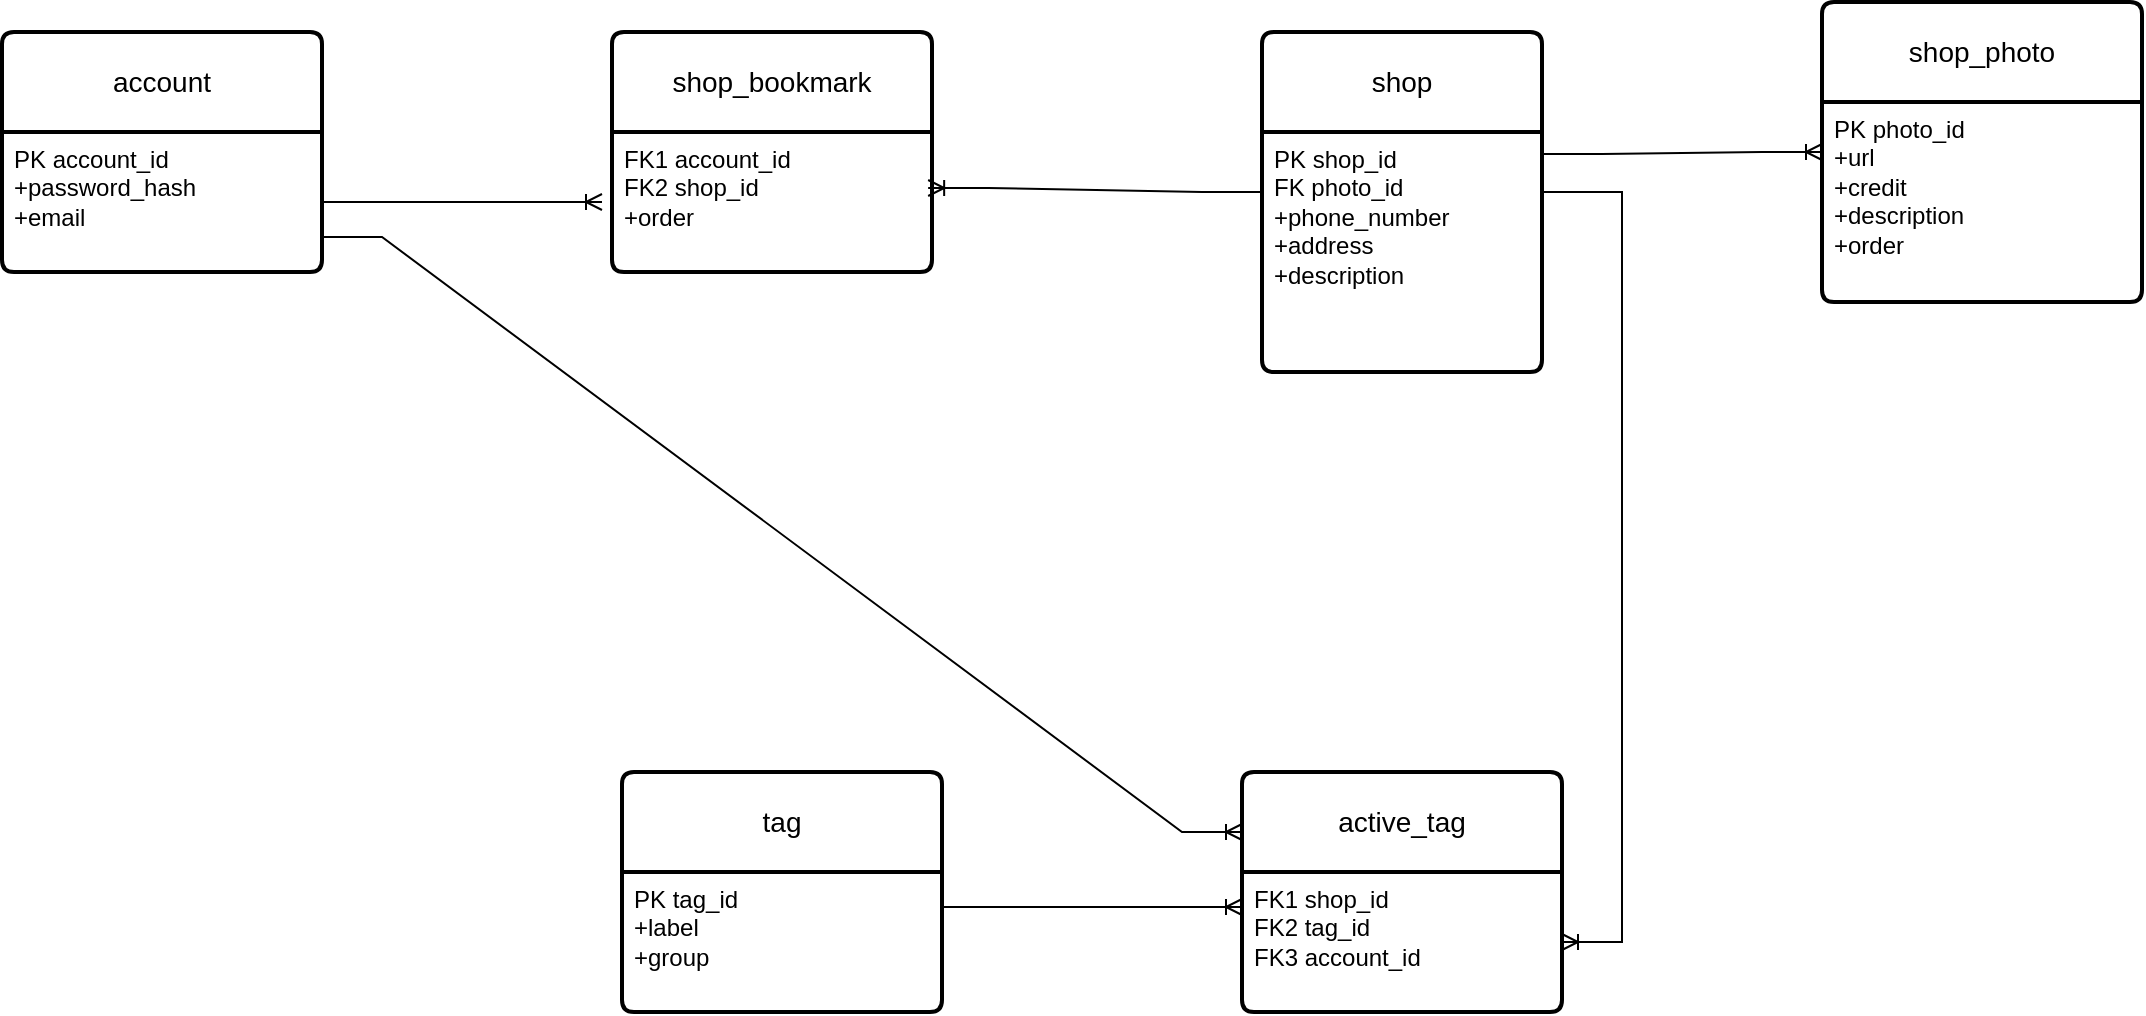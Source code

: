<mxfile version="22.0.2" type="github">
  <diagram name="Page-1" id="b3BWHuneYl6iIMnbU8mR">
    <mxGraphModel dx="2029" dy="841" grid="1" gridSize="10" guides="1" tooltips="1" connect="1" arrows="1" fold="1" page="1" pageScale="1" pageWidth="850" pageHeight="1100" math="0" shadow="0">
      <root>
        <mxCell id="0" />
        <mxCell id="1" parent="0" />
        <mxCell id="rHpnYdRRQrKdWOPf68tB-1" value="account" style="swimlane;childLayout=stackLayout;horizontal=1;startSize=50;horizontalStack=0;rounded=1;fontSize=14;fontStyle=0;strokeWidth=2;resizeParent=0;resizeLast=1;shadow=0;dashed=0;align=center;arcSize=4;whiteSpace=wrap;html=1;" parent="1" vertex="1">
          <mxGeometry x="-730" y="80" width="160" height="120" as="geometry" />
        </mxCell>
        <mxCell id="rHpnYdRRQrKdWOPf68tB-2" value="PK account_id&lt;br&gt;+password_hash&lt;br&gt;+email" style="align=left;strokeColor=none;fillColor=none;spacingLeft=4;fontSize=12;verticalAlign=top;resizable=0;rotatable=0;part=1;html=1;" parent="rHpnYdRRQrKdWOPf68tB-1" vertex="1">
          <mxGeometry y="50" width="160" height="70" as="geometry" />
        </mxCell>
        <mxCell id="rHpnYdRRQrKdWOPf68tB-3" value="shop" style="swimlane;childLayout=stackLayout;horizontal=1;startSize=50;horizontalStack=0;rounded=1;fontSize=14;fontStyle=0;strokeWidth=2;resizeParent=0;resizeLast=1;shadow=0;dashed=0;align=center;arcSize=4;whiteSpace=wrap;html=1;direction=east;" parent="1" vertex="1">
          <mxGeometry x="-100" y="80" width="140" height="170" as="geometry" />
        </mxCell>
        <mxCell id="rHpnYdRRQrKdWOPf68tB-4" value="PK shop_id&lt;br&gt;FK photo_id&lt;br&gt;+phone_number&lt;br&gt;+address&lt;br&gt;+description" style="align=left;strokeColor=none;fillColor=none;spacingLeft=4;fontSize=12;verticalAlign=top;resizable=0;rotatable=0;part=1;html=1;" parent="rHpnYdRRQrKdWOPf68tB-3" vertex="1">
          <mxGeometry y="50" width="140" height="120" as="geometry" />
        </mxCell>
        <mxCell id="rHpnYdRRQrKdWOPf68tB-5" value="shop_bookmark" style="swimlane;childLayout=stackLayout;horizontal=1;startSize=50;horizontalStack=0;rounded=1;fontSize=14;fontStyle=0;strokeWidth=2;resizeParent=0;resizeLast=1;shadow=0;dashed=0;align=center;arcSize=4;whiteSpace=wrap;html=1;" parent="1" vertex="1">
          <mxGeometry x="-425" y="80" width="160" height="120" as="geometry" />
        </mxCell>
        <mxCell id="rHpnYdRRQrKdWOPf68tB-6" value="FK1 account_id&lt;br&gt;FK2 shop_id&lt;br&gt;+order" style="align=left;strokeColor=none;fillColor=none;spacingLeft=4;fontSize=12;verticalAlign=top;resizable=0;rotatable=0;part=1;html=1;" parent="rHpnYdRRQrKdWOPf68tB-5" vertex="1">
          <mxGeometry y="50" width="160" height="70" as="geometry" />
        </mxCell>
        <mxCell id="rHpnYdRRQrKdWOPf68tB-7" value="" style="edgeStyle=entityRelationEdgeStyle;fontSize=12;html=1;endArrow=ERoneToMany;rounded=0;" parent="1" edge="1">
          <mxGeometry width="100" height="100" relative="1" as="geometry">
            <mxPoint x="-570" y="165" as="sourcePoint" />
            <mxPoint x="-430" y="165" as="targetPoint" />
          </mxGeometry>
        </mxCell>
        <mxCell id="rHpnYdRRQrKdWOPf68tB-8" value="" style="edgeStyle=entityRelationEdgeStyle;fontSize=12;html=1;endArrow=ERoneToMany;rounded=0;exitX=0;exitY=0.25;exitDx=0;exitDy=0;entryX=0.988;entryY=0.4;entryDx=0;entryDy=0;entryPerimeter=0;" parent="1" source="rHpnYdRRQrKdWOPf68tB-4" target="rHpnYdRRQrKdWOPf68tB-6" edge="1">
          <mxGeometry width="100" height="100" relative="1" as="geometry">
            <mxPoint x="-120" y="260" as="sourcePoint" />
            <mxPoint x="-230" y="200" as="targetPoint" />
          </mxGeometry>
        </mxCell>
        <mxCell id="rHpnYdRRQrKdWOPf68tB-9" value="tag" style="swimlane;childLayout=stackLayout;horizontal=1;startSize=50;horizontalStack=0;rounded=1;fontSize=14;fontStyle=0;strokeWidth=2;resizeParent=0;resizeLast=1;shadow=0;dashed=0;align=center;arcSize=4;whiteSpace=wrap;html=1;" parent="1" vertex="1">
          <mxGeometry x="-420" y="450" width="160" height="120" as="geometry" />
        </mxCell>
        <mxCell id="rHpnYdRRQrKdWOPf68tB-10" value="PK tag_id&lt;br&gt;+label&lt;br&gt;+group" style="align=left;strokeColor=none;fillColor=none;spacingLeft=4;fontSize=12;verticalAlign=top;resizable=0;rotatable=0;part=1;html=1;" parent="rHpnYdRRQrKdWOPf68tB-9" vertex="1">
          <mxGeometry y="50" width="160" height="70" as="geometry" />
        </mxCell>
        <mxCell id="rHpnYdRRQrKdWOPf68tB-11" value="active_tag" style="swimlane;childLayout=stackLayout;horizontal=1;startSize=50;horizontalStack=0;rounded=1;fontSize=14;fontStyle=0;strokeWidth=2;resizeParent=0;resizeLast=1;shadow=0;dashed=0;align=center;arcSize=4;whiteSpace=wrap;html=1;" parent="1" vertex="1">
          <mxGeometry x="-110" y="450" width="160" height="120" as="geometry" />
        </mxCell>
        <mxCell id="rHpnYdRRQrKdWOPf68tB-12" value="FK1 shop_id&lt;br&gt;FK2 tag_id&lt;br&gt;FK3 account_id" style="align=left;strokeColor=none;fillColor=none;spacingLeft=4;fontSize=12;verticalAlign=top;resizable=0;rotatable=0;part=1;html=1;" parent="rHpnYdRRQrKdWOPf68tB-11" vertex="1">
          <mxGeometry y="50" width="160" height="70" as="geometry" />
        </mxCell>
        <mxCell id="rHpnYdRRQrKdWOPf68tB-27" value="" style="edgeStyle=entityRelationEdgeStyle;fontSize=12;html=1;endArrow=ERoneToMany;rounded=0;exitX=1;exitY=0.25;exitDx=0;exitDy=0;" parent="1" source="rHpnYdRRQrKdWOPf68tB-4" target="rHpnYdRRQrKdWOPf68tB-12" edge="1">
          <mxGeometry width="100" height="100" relative="1" as="geometry">
            <mxPoint x="-50" y="320" as="sourcePoint" />
            <mxPoint x="60" y="260" as="targetPoint" />
          </mxGeometry>
        </mxCell>
        <mxCell id="rHpnYdRRQrKdWOPf68tB-42" value="" style="edgeStyle=entityRelationEdgeStyle;fontSize=12;html=1;endArrow=ERoneToMany;rounded=0;entryX=0;entryY=0.25;entryDx=0;entryDy=0;exitX=1;exitY=0.25;exitDx=0;exitDy=0;" parent="1" source="rHpnYdRRQrKdWOPf68tB-10" target="rHpnYdRRQrKdWOPf68tB-12" edge="1">
          <mxGeometry width="100" height="100" relative="1" as="geometry">
            <mxPoint x="-560" y="240" as="sourcePoint" />
            <mxPoint x="-460" y="140" as="targetPoint" />
          </mxGeometry>
        </mxCell>
        <mxCell id="rHpnYdRRQrKdWOPf68tB-45" value="shop_photo" style="swimlane;childLayout=stackLayout;horizontal=1;startSize=50;horizontalStack=0;rounded=1;fontSize=14;fontStyle=0;strokeWidth=2;resizeParent=0;resizeLast=1;shadow=0;dashed=0;align=center;arcSize=4;whiteSpace=wrap;html=1;" parent="1" vertex="1">
          <mxGeometry x="180" y="65" width="160" height="150" as="geometry" />
        </mxCell>
        <mxCell id="rHpnYdRRQrKdWOPf68tB-46" value="PK photo_id&lt;br&gt;+url&lt;br&gt;+credit&lt;br&gt;+description&lt;br&gt;+order" style="align=left;strokeColor=none;fillColor=none;spacingLeft=4;fontSize=12;verticalAlign=top;resizable=0;rotatable=0;part=1;html=1;" parent="rHpnYdRRQrKdWOPf68tB-45" vertex="1">
          <mxGeometry y="50" width="160" height="100" as="geometry" />
        </mxCell>
        <mxCell id="rHpnYdRRQrKdWOPf68tB-49" value="" style="edgeStyle=entityRelationEdgeStyle;fontSize=12;html=1;endArrow=ERoneToMany;rounded=0;exitX=1;exitY=0.092;exitDx=0;exitDy=0;entryX=0;entryY=0.25;entryDx=0;entryDy=0;exitPerimeter=0;" parent="1" source="rHpnYdRRQrKdWOPf68tB-4" target="rHpnYdRRQrKdWOPf68tB-46" edge="1">
          <mxGeometry width="100" height="100" relative="1" as="geometry">
            <mxPoint x="-150" y="280" as="sourcePoint" />
            <mxPoint x="160" y="310" as="targetPoint" />
          </mxGeometry>
        </mxCell>
        <mxCell id="ZDue9Qt1Myp5TDh5zMwe-1" value="" style="edgeStyle=entityRelationEdgeStyle;fontSize=12;html=1;endArrow=ERoneToMany;rounded=0;entryX=0;entryY=0.25;entryDx=0;entryDy=0;exitX=1;exitY=0.75;exitDx=0;exitDy=0;" edge="1" parent="1" source="rHpnYdRRQrKdWOPf68tB-2" target="rHpnYdRRQrKdWOPf68tB-11">
          <mxGeometry width="100" height="100" relative="1" as="geometry">
            <mxPoint x="-340" y="460" as="sourcePoint" />
            <mxPoint x="-240" y="360" as="targetPoint" />
          </mxGeometry>
        </mxCell>
      </root>
    </mxGraphModel>
  </diagram>
</mxfile>
